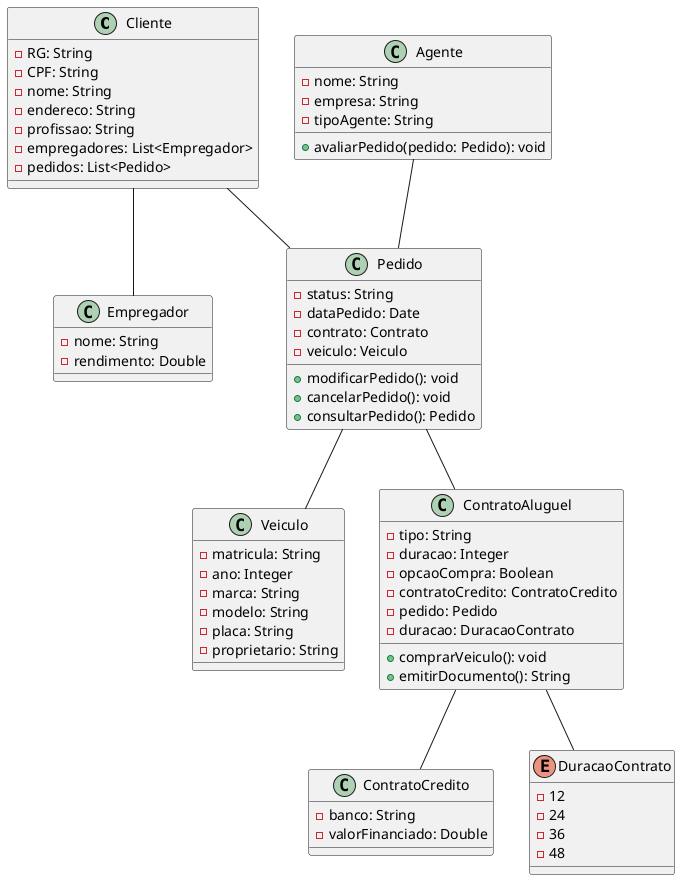 @startuml

class Cliente {
  -RG: String
  -CPF: String
  -nome: String
  -endereco: String
  -profissao: String
  -empregadores: List<Empregador>
  -pedidos: List<Pedido>
}

class Agente {
  -nome: String
  -empresa: String
  -tipoAgente: String
  +avaliarPedido(pedido: Pedido): void
}

class Empregador {
  -nome: String
  -rendimento: Double
}

class Pedido {
  -status: String
  -dataPedido: Date
  -contrato: Contrato
  -veiculo: Veiculo
  +modificarPedido(): void
  +cancelarPedido(): void
  +consultarPedido(): Pedido
}

class Veiculo {
  -matricula: String
  -ano: Integer
  -marca: String
  -modelo: String
  -placa: String
  -proprietario: String
}

class ContratoAluguel {
  -tipo: String
  -duracao: Integer
  -opcaoCompra: Boolean
  -contratoCredito: ContratoCredito
  - pedido: Pedido
  - duracao: DuracaoContrato
  +comprarVeiculo(): void
  +emitirDocumento(): String
}

class ContratoCredito {
  -banco: String
  -valorFinanciado: Double
}

enum DuracaoContrato {
    - 12
    - 24
    - 36
    - 48
}

ContratoAluguel -- DuracaoContrato
Cliente --  Pedido
Agente  -- Pedido
Pedido -- Veiculo
Pedido -- ContratoAluguel
ContratoAluguel -- ContratoCredito
Cliente -- Empregador
@enduml
